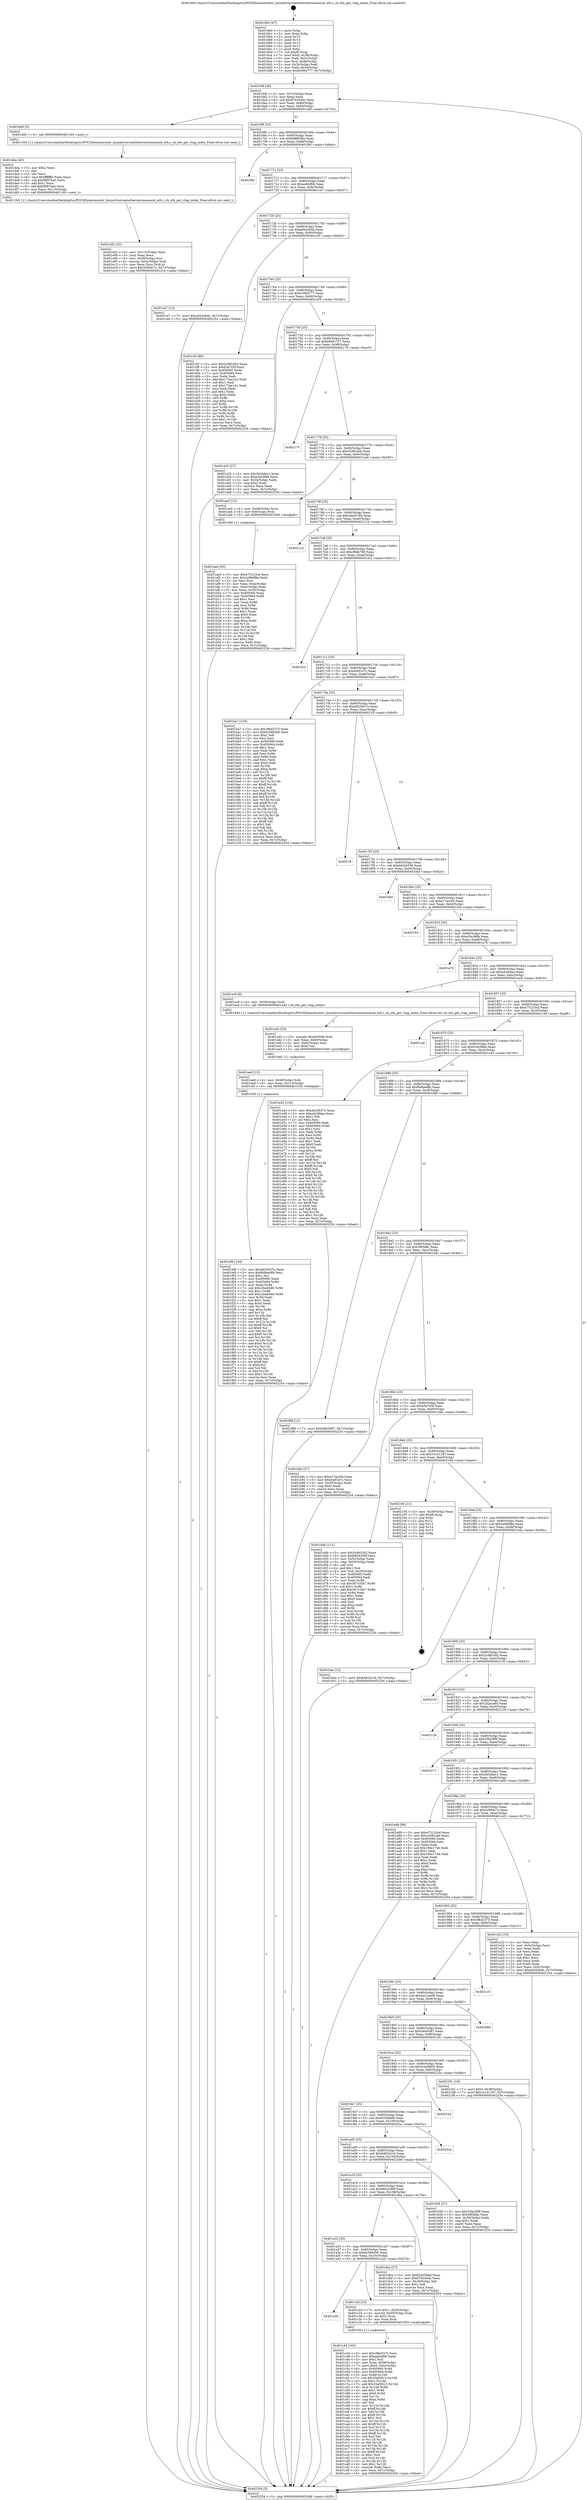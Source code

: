 digraph "0x4016b0" {
  label = "0x4016b0 (/mnt/c/Users/mathe/Desktop/tcc/POCII/binaries/extr_linuxdriversnetethernetrenesassh_eth.c_sh_eth_get_vtag_index_Final-ollvm.out::main(0))"
  labelloc = "t"
  node[shape=record]

  Entry [label="",width=0.3,height=0.3,shape=circle,fillcolor=black,style=filled]
  "0x4016df" [label="{
     0x4016df [26]\l
     | [instrs]\l
     &nbsp;&nbsp;0x4016df \<+3\>: mov -0x7c(%rbp),%eax\l
     &nbsp;&nbsp;0x4016e2 \<+2\>: mov %eax,%ecx\l
     &nbsp;&nbsp;0x4016e4 \<+6\>: sub $0x976344dc,%ecx\l
     &nbsp;&nbsp;0x4016ea \<+3\>: mov %eax,-0x80(%rbp)\l
     &nbsp;&nbsp;0x4016ed \<+6\>: mov %ecx,-0x84(%rbp)\l
     &nbsp;&nbsp;0x4016f3 \<+6\>: je 0000000000401dd5 \<main+0x725\>\l
  }"]
  "0x401dd5" [label="{
     0x401dd5 [5]\l
     | [instrs]\l
     &nbsp;&nbsp;0x401dd5 \<+5\>: call 0000000000401160 \<next_i\>\l
     | [calls]\l
     &nbsp;&nbsp;0x401160 \{1\} (/mnt/c/Users/mathe/Desktop/tcc/POCII/binaries/extr_linuxdriversnetethernetrenesassh_eth.c_sh_eth_get_vtag_index_Final-ollvm.out::next_i)\l
  }"]
  "0x4016f9" [label="{
     0x4016f9 [25]\l
     | [instrs]\l
     &nbsp;&nbsp;0x4016f9 \<+5\>: jmp 00000000004016fe \<main+0x4e\>\l
     &nbsp;&nbsp;0x4016fe \<+3\>: mov -0x80(%rbp),%eax\l
     &nbsp;&nbsp;0x401701 \<+5\>: sub $0x9d8f656e,%eax\l
     &nbsp;&nbsp;0x401706 \<+6\>: mov %eax,-0x88(%rbp)\l
     &nbsp;&nbsp;0x40170c \<+6\>: je 0000000000401f94 \<main+0x8e4\>\l
  }"]
  Exit [label="",width=0.3,height=0.3,shape=circle,fillcolor=black,style=filled,peripheries=2]
  "0x401f94" [label="{
     0x401f94\l
  }", style=dashed]
  "0x401712" [label="{
     0x401712 [25]\l
     | [instrs]\l
     &nbsp;&nbsp;0x401712 \<+5\>: jmp 0000000000401717 \<main+0x67\>\l
     &nbsp;&nbsp;0x401717 \<+3\>: mov -0x80(%rbp),%eax\l
     &nbsp;&nbsp;0x40171a \<+5\>: sub $0xaafcbf6b,%eax\l
     &nbsp;&nbsp;0x40171f \<+6\>: mov %eax,-0x8c(%rbp)\l
     &nbsp;&nbsp;0x401725 \<+6\>: je 0000000000401ce7 \<main+0x637\>\l
  }"]
  "0x401ef8" [label="{
     0x401ef8 [144]\l
     | [instrs]\l
     &nbsp;&nbsp;0x401ef8 \<+5\>: mov $0xdd23637e,%eax\l
     &nbsp;&nbsp;0x401efd \<+5\>: mov $0xf6dbed8b,%esi\l
     &nbsp;&nbsp;0x401f02 \<+2\>: mov $0x1,%cl\l
     &nbsp;&nbsp;0x401f04 \<+7\>: mov 0x405060,%edx\l
     &nbsp;&nbsp;0x401f0b \<+8\>: mov 0x405064,%r8d\l
     &nbsp;&nbsp;0x401f13 \<+3\>: mov %edx,%r9d\l
     &nbsp;&nbsp;0x401f16 \<+7\>: sub $0xc2ba9446,%r9d\l
     &nbsp;&nbsp;0x401f1d \<+4\>: sub $0x1,%r9d\l
     &nbsp;&nbsp;0x401f21 \<+7\>: add $0xc2ba9446,%r9d\l
     &nbsp;&nbsp;0x401f28 \<+4\>: imul %r9d,%edx\l
     &nbsp;&nbsp;0x401f2c \<+3\>: and $0x1,%edx\l
     &nbsp;&nbsp;0x401f2f \<+3\>: cmp $0x0,%edx\l
     &nbsp;&nbsp;0x401f32 \<+4\>: sete %r10b\l
     &nbsp;&nbsp;0x401f36 \<+4\>: cmp $0xa,%r8d\l
     &nbsp;&nbsp;0x401f3a \<+4\>: setl %r11b\l
     &nbsp;&nbsp;0x401f3e \<+3\>: mov %r10b,%bl\l
     &nbsp;&nbsp;0x401f41 \<+3\>: xor $0xff,%bl\l
     &nbsp;&nbsp;0x401f44 \<+3\>: mov %r11b,%r14b\l
     &nbsp;&nbsp;0x401f47 \<+4\>: xor $0xff,%r14b\l
     &nbsp;&nbsp;0x401f4b \<+3\>: xor $0x0,%cl\l
     &nbsp;&nbsp;0x401f4e \<+3\>: mov %bl,%r15b\l
     &nbsp;&nbsp;0x401f51 \<+4\>: and $0x0,%r15b\l
     &nbsp;&nbsp;0x401f55 \<+3\>: and %cl,%r10b\l
     &nbsp;&nbsp;0x401f58 \<+3\>: mov %r14b,%r12b\l
     &nbsp;&nbsp;0x401f5b \<+4\>: and $0x0,%r12b\l
     &nbsp;&nbsp;0x401f5f \<+3\>: and %cl,%r11b\l
     &nbsp;&nbsp;0x401f62 \<+3\>: or %r10b,%r15b\l
     &nbsp;&nbsp;0x401f65 \<+3\>: or %r11b,%r12b\l
     &nbsp;&nbsp;0x401f68 \<+3\>: xor %r12b,%r15b\l
     &nbsp;&nbsp;0x401f6b \<+3\>: or %r14b,%bl\l
     &nbsp;&nbsp;0x401f6e \<+3\>: xor $0xff,%bl\l
     &nbsp;&nbsp;0x401f71 \<+3\>: or $0x0,%cl\l
     &nbsp;&nbsp;0x401f74 \<+2\>: and %cl,%bl\l
     &nbsp;&nbsp;0x401f76 \<+3\>: or %bl,%r15b\l
     &nbsp;&nbsp;0x401f79 \<+4\>: test $0x1,%r15b\l
     &nbsp;&nbsp;0x401f7d \<+3\>: cmovne %esi,%eax\l
     &nbsp;&nbsp;0x401f80 \<+3\>: mov %eax,-0x7c(%rbp)\l
     &nbsp;&nbsp;0x401f83 \<+5\>: jmp 0000000000402254 \<main+0xba4\>\l
  }"]
  "0x401ce7" [label="{
     0x401ce7 [12]\l
     | [instrs]\l
     &nbsp;&nbsp;0x401ce7 \<+7\>: movl $0xad42e64b,-0x7c(%rbp)\l
     &nbsp;&nbsp;0x401cee \<+5\>: jmp 0000000000402254 \<main+0xba4\>\l
  }"]
  "0x40172b" [label="{
     0x40172b [25]\l
     | [instrs]\l
     &nbsp;&nbsp;0x40172b \<+5\>: jmp 0000000000401730 \<main+0x80\>\l
     &nbsp;&nbsp;0x401730 \<+3\>: mov -0x80(%rbp),%eax\l
     &nbsp;&nbsp;0x401733 \<+5\>: sub $0xad42e64b,%eax\l
     &nbsp;&nbsp;0x401738 \<+6\>: mov %eax,-0x90(%rbp)\l
     &nbsp;&nbsp;0x40173e \<+6\>: je 0000000000401cf3 \<main+0x643\>\l
  }"]
  "0x401ee9" [label="{
     0x401ee9 [15]\l
     | [instrs]\l
     &nbsp;&nbsp;0x401ee9 \<+4\>: mov -0x58(%rbp),%rdi\l
     &nbsp;&nbsp;0x401eed \<+6\>: mov %eax,-0x114(%rbp)\l
     &nbsp;&nbsp;0x401ef3 \<+5\>: call 0000000000401030 \<free@plt\>\l
     | [calls]\l
     &nbsp;&nbsp;0x401030 \{1\} (unknown)\l
  }"]
  "0x401cf3" [label="{
     0x401cf3 [88]\l
     | [instrs]\l
     &nbsp;&nbsp;0x401cf3 \<+5\>: mov $0x2cd653d2,%eax\l
     &nbsp;&nbsp;0x401cf8 \<+5\>: mov $0xb3a705f,%ecx\l
     &nbsp;&nbsp;0x401cfd \<+7\>: mov 0x405060,%edx\l
     &nbsp;&nbsp;0x401d04 \<+7\>: mov 0x405064,%esi\l
     &nbsp;&nbsp;0x401d0b \<+2\>: mov %edx,%edi\l
     &nbsp;&nbsp;0x401d0d \<+6\>: add $0x172ac1a1,%edi\l
     &nbsp;&nbsp;0x401d13 \<+3\>: sub $0x1,%edi\l
     &nbsp;&nbsp;0x401d16 \<+6\>: sub $0x172ac1a1,%edi\l
     &nbsp;&nbsp;0x401d1c \<+3\>: imul %edi,%edx\l
     &nbsp;&nbsp;0x401d1f \<+3\>: and $0x1,%edx\l
     &nbsp;&nbsp;0x401d22 \<+3\>: cmp $0x0,%edx\l
     &nbsp;&nbsp;0x401d25 \<+4\>: sete %r8b\l
     &nbsp;&nbsp;0x401d29 \<+3\>: cmp $0xa,%esi\l
     &nbsp;&nbsp;0x401d2c \<+4\>: setl %r9b\l
     &nbsp;&nbsp;0x401d30 \<+3\>: mov %r8b,%r10b\l
     &nbsp;&nbsp;0x401d33 \<+3\>: and %r9b,%r10b\l
     &nbsp;&nbsp;0x401d36 \<+3\>: xor %r9b,%r8b\l
     &nbsp;&nbsp;0x401d39 \<+3\>: or %r8b,%r10b\l
     &nbsp;&nbsp;0x401d3c \<+4\>: test $0x1,%r10b\l
     &nbsp;&nbsp;0x401d40 \<+3\>: cmovne %ecx,%eax\l
     &nbsp;&nbsp;0x401d43 \<+3\>: mov %eax,-0x7c(%rbp)\l
     &nbsp;&nbsp;0x401d46 \<+5\>: jmp 0000000000402254 \<main+0xba4\>\l
  }"]
  "0x401744" [label="{
     0x401744 [25]\l
     | [instrs]\l
     &nbsp;&nbsp;0x401744 \<+5\>: jmp 0000000000401749 \<main+0x99\>\l
     &nbsp;&nbsp;0x401749 \<+3\>: mov -0x80(%rbp),%eax\l
     &nbsp;&nbsp;0x40174c \<+5\>: sub $0xb3064777,%eax\l
     &nbsp;&nbsp;0x401751 \<+6\>: mov %eax,-0x94(%rbp)\l
     &nbsp;&nbsp;0x401757 \<+6\>: je 0000000000401a55 \<main+0x3a5\>\l
  }"]
  "0x401ed2" [label="{
     0x401ed2 [23]\l
     | [instrs]\l
     &nbsp;&nbsp;0x401ed2 \<+10\>: movabs $0x4030d6,%rdi\l
     &nbsp;&nbsp;0x401edc \<+3\>: mov %eax,-0x60(%rbp)\l
     &nbsp;&nbsp;0x401edf \<+3\>: mov -0x60(%rbp),%esi\l
     &nbsp;&nbsp;0x401ee2 \<+2\>: mov $0x0,%al\l
     &nbsp;&nbsp;0x401ee4 \<+5\>: call 0000000000401040 \<printf@plt\>\l
     | [calls]\l
     &nbsp;&nbsp;0x401040 \{1\} (unknown)\l
  }"]
  "0x401a55" [label="{
     0x401a55 [27]\l
     | [instrs]\l
     &nbsp;&nbsp;0x401a55 \<+5\>: mov $0x3b3ddec1,%eax\l
     &nbsp;&nbsp;0x401a5a \<+5\>: mov $0xe3bc99fa,%ecx\l
     &nbsp;&nbsp;0x401a5f \<+3\>: mov -0x34(%rbp),%edx\l
     &nbsp;&nbsp;0x401a62 \<+3\>: cmp $0x2,%edx\l
     &nbsp;&nbsp;0x401a65 \<+3\>: cmovne %ecx,%eax\l
     &nbsp;&nbsp;0x401a68 \<+3\>: mov %eax,-0x7c(%rbp)\l
     &nbsp;&nbsp;0x401a6b \<+5\>: jmp 0000000000402254 \<main+0xba4\>\l
  }"]
  "0x40175d" [label="{
     0x40175d [25]\l
     | [instrs]\l
     &nbsp;&nbsp;0x40175d \<+5\>: jmp 0000000000401762 \<main+0xb2\>\l
     &nbsp;&nbsp;0x401762 \<+3\>: mov -0x80(%rbp),%eax\l
     &nbsp;&nbsp;0x401765 \<+5\>: sub $0xb8d5c727,%eax\l
     &nbsp;&nbsp;0x40176a \<+6\>: mov %eax,-0x98(%rbp)\l
     &nbsp;&nbsp;0x401770 \<+6\>: je 0000000000402170 \<main+0xac0\>\l
  }"]
  "0x402254" [label="{
     0x402254 [5]\l
     | [instrs]\l
     &nbsp;&nbsp;0x402254 \<+5\>: jmp 00000000004016df \<main+0x2f\>\l
  }"]
  "0x4016b0" [label="{
     0x4016b0 [47]\l
     | [instrs]\l
     &nbsp;&nbsp;0x4016b0 \<+1\>: push %rbp\l
     &nbsp;&nbsp;0x4016b1 \<+3\>: mov %rsp,%rbp\l
     &nbsp;&nbsp;0x4016b4 \<+2\>: push %r15\l
     &nbsp;&nbsp;0x4016b6 \<+2\>: push %r14\l
     &nbsp;&nbsp;0x4016b8 \<+2\>: push %r13\l
     &nbsp;&nbsp;0x4016ba \<+2\>: push %r12\l
     &nbsp;&nbsp;0x4016bc \<+1\>: push %rbx\l
     &nbsp;&nbsp;0x4016bd \<+7\>: sub $0xf8,%rsp\l
     &nbsp;&nbsp;0x4016c4 \<+7\>: movl $0x0,-0x38(%rbp)\l
     &nbsp;&nbsp;0x4016cb \<+3\>: mov %edi,-0x3c(%rbp)\l
     &nbsp;&nbsp;0x4016ce \<+4\>: mov %rsi,-0x48(%rbp)\l
     &nbsp;&nbsp;0x4016d2 \<+3\>: mov -0x3c(%rbp),%edi\l
     &nbsp;&nbsp;0x4016d5 \<+3\>: mov %edi,-0x34(%rbp)\l
     &nbsp;&nbsp;0x4016d8 \<+7\>: movl $0xb3064777,-0x7c(%rbp)\l
  }"]
  "0x401e02" [label="{
     0x401e02 [32]\l
     | [instrs]\l
     &nbsp;&nbsp;0x401e02 \<+6\>: mov -0x110(%rbp),%ecx\l
     &nbsp;&nbsp;0x401e08 \<+3\>: imul %eax,%ecx\l
     &nbsp;&nbsp;0x401e0b \<+4\>: mov -0x58(%rbp),%rsi\l
     &nbsp;&nbsp;0x401e0f \<+4\>: movslq -0x5c(%rbp),%rdi\l
     &nbsp;&nbsp;0x401e13 \<+3\>: mov %ecx,(%rsi,%rdi,4)\l
     &nbsp;&nbsp;0x401e16 \<+7\>: movl $0x3c804c7c,-0x7c(%rbp)\l
     &nbsp;&nbsp;0x401e1d \<+5\>: jmp 0000000000402254 \<main+0xba4\>\l
  }"]
  "0x402170" [label="{
     0x402170\l
  }", style=dashed]
  "0x401776" [label="{
     0x401776 [25]\l
     | [instrs]\l
     &nbsp;&nbsp;0x401776 \<+5\>: jmp 000000000040177b \<main+0xcb\>\l
     &nbsp;&nbsp;0x40177b \<+3\>: mov -0x80(%rbp),%eax\l
     &nbsp;&nbsp;0x40177e \<+5\>: sub $0xc038c2ab,%eax\l
     &nbsp;&nbsp;0x401783 \<+6\>: mov %eax,-0x9c(%rbp)\l
     &nbsp;&nbsp;0x401789 \<+6\>: je 0000000000401ae0 \<main+0x430\>\l
  }"]
  "0x401dda" [label="{
     0x401dda [40]\l
     | [instrs]\l
     &nbsp;&nbsp;0x401dda \<+5\>: mov $0x2,%ecx\l
     &nbsp;&nbsp;0x401ddf \<+1\>: cltd\l
     &nbsp;&nbsp;0x401de0 \<+2\>: idiv %ecx\l
     &nbsp;&nbsp;0x401de2 \<+6\>: imul $0xfffffffe,%edx,%ecx\l
     &nbsp;&nbsp;0x401de8 \<+6\>: sub $0xf4f97ba0,%ecx\l
     &nbsp;&nbsp;0x401dee \<+3\>: add $0x1,%ecx\l
     &nbsp;&nbsp;0x401df1 \<+6\>: add $0xf4f97ba0,%ecx\l
     &nbsp;&nbsp;0x401df7 \<+6\>: mov %ecx,-0x110(%rbp)\l
     &nbsp;&nbsp;0x401dfd \<+5\>: call 0000000000401160 \<next_i\>\l
     | [calls]\l
     &nbsp;&nbsp;0x401160 \{1\} (/mnt/c/Users/mathe/Desktop/tcc/POCII/binaries/extr_linuxdriversnetethernetrenesassh_eth.c_sh_eth_get_vtag_index_Final-ollvm.out::next_i)\l
  }"]
  "0x401ae0" [label="{
     0x401ae0 [13]\l
     | [instrs]\l
     &nbsp;&nbsp;0x401ae0 \<+4\>: mov -0x48(%rbp),%rax\l
     &nbsp;&nbsp;0x401ae4 \<+4\>: mov 0x8(%rax),%rdi\l
     &nbsp;&nbsp;0x401ae8 \<+5\>: call 0000000000401060 \<atoi@plt\>\l
     | [calls]\l
     &nbsp;&nbsp;0x401060 \{1\} (unknown)\l
  }"]
  "0x40178f" [label="{
     0x40178f [25]\l
     | [instrs]\l
     &nbsp;&nbsp;0x40178f \<+5\>: jmp 0000000000401794 \<main+0xe4\>\l
     &nbsp;&nbsp;0x401794 \<+3\>: mov -0x80(%rbp),%eax\l
     &nbsp;&nbsp;0x401797 \<+5\>: sub $0xcda9519b,%eax\l
     &nbsp;&nbsp;0x40179c \<+6\>: mov %eax,-0xa0(%rbp)\l
     &nbsp;&nbsp;0x4017a2 \<+6\>: je 000000000040211d \<main+0xa6d\>\l
  }"]
  "0x401c44" [label="{
     0x401c44 [163]\l
     | [instrs]\l
     &nbsp;&nbsp;0x401c44 \<+5\>: mov $0x3f6d2375,%ecx\l
     &nbsp;&nbsp;0x401c49 \<+5\>: mov $0xaafcbf6b,%edx\l
     &nbsp;&nbsp;0x401c4e \<+3\>: mov $0x1,%sil\l
     &nbsp;&nbsp;0x401c51 \<+4\>: mov %rax,-0x58(%rbp)\l
     &nbsp;&nbsp;0x401c55 \<+7\>: movl $0x0,-0x5c(%rbp)\l
     &nbsp;&nbsp;0x401c5c \<+8\>: mov 0x405060,%r8d\l
     &nbsp;&nbsp;0x401c64 \<+8\>: mov 0x405064,%r9d\l
     &nbsp;&nbsp;0x401c6c \<+3\>: mov %r8d,%r10d\l
     &nbsp;&nbsp;0x401c6f \<+7\>: sub $0x33af2813,%r10d\l
     &nbsp;&nbsp;0x401c76 \<+4\>: sub $0x1,%r10d\l
     &nbsp;&nbsp;0x401c7a \<+7\>: add $0x33af2813,%r10d\l
     &nbsp;&nbsp;0x401c81 \<+4\>: imul %r10d,%r8d\l
     &nbsp;&nbsp;0x401c85 \<+4\>: and $0x1,%r8d\l
     &nbsp;&nbsp;0x401c89 \<+4\>: cmp $0x0,%r8d\l
     &nbsp;&nbsp;0x401c8d \<+4\>: sete %r11b\l
     &nbsp;&nbsp;0x401c91 \<+4\>: cmp $0xa,%r9d\l
     &nbsp;&nbsp;0x401c95 \<+3\>: setl %bl\l
     &nbsp;&nbsp;0x401c98 \<+3\>: mov %r11b,%r14b\l
     &nbsp;&nbsp;0x401c9b \<+4\>: xor $0xff,%r14b\l
     &nbsp;&nbsp;0x401c9f \<+3\>: mov %bl,%r15b\l
     &nbsp;&nbsp;0x401ca2 \<+4\>: xor $0xff,%r15b\l
     &nbsp;&nbsp;0x401ca6 \<+4\>: xor $0x1,%sil\l
     &nbsp;&nbsp;0x401caa \<+3\>: mov %r14b,%r12b\l
     &nbsp;&nbsp;0x401cad \<+4\>: and $0xff,%r12b\l
     &nbsp;&nbsp;0x401cb1 \<+3\>: and %sil,%r11b\l
     &nbsp;&nbsp;0x401cb4 \<+3\>: mov %r15b,%r13b\l
     &nbsp;&nbsp;0x401cb7 \<+4\>: and $0xff,%r13b\l
     &nbsp;&nbsp;0x401cbb \<+3\>: and %sil,%bl\l
     &nbsp;&nbsp;0x401cbe \<+3\>: or %r11b,%r12b\l
     &nbsp;&nbsp;0x401cc1 \<+3\>: or %bl,%r13b\l
     &nbsp;&nbsp;0x401cc4 \<+3\>: xor %r13b,%r12b\l
     &nbsp;&nbsp;0x401cc7 \<+3\>: or %r15b,%r14b\l
     &nbsp;&nbsp;0x401cca \<+4\>: xor $0xff,%r14b\l
     &nbsp;&nbsp;0x401cce \<+4\>: or $0x1,%sil\l
     &nbsp;&nbsp;0x401cd2 \<+3\>: and %sil,%r14b\l
     &nbsp;&nbsp;0x401cd5 \<+3\>: or %r14b,%r12b\l
     &nbsp;&nbsp;0x401cd8 \<+4\>: test $0x1,%r12b\l
     &nbsp;&nbsp;0x401cdc \<+3\>: cmovne %edx,%ecx\l
     &nbsp;&nbsp;0x401cdf \<+3\>: mov %ecx,-0x7c(%rbp)\l
     &nbsp;&nbsp;0x401ce2 \<+5\>: jmp 0000000000402254 \<main+0xba4\>\l
  }"]
  "0x40211d" [label="{
     0x40211d\l
  }", style=dashed]
  "0x4017a8" [label="{
     0x4017a8 [25]\l
     | [instrs]\l
     &nbsp;&nbsp;0x4017a8 \<+5\>: jmp 00000000004017ad \<main+0xfd\>\l
     &nbsp;&nbsp;0x4017ad \<+3\>: mov -0x80(%rbp),%eax\l
     &nbsp;&nbsp;0x4017b0 \<+5\>: sub $0xcf9db790,%eax\l
     &nbsp;&nbsp;0x4017b5 \<+6\>: mov %eax,-0xa4(%rbp)\l
     &nbsp;&nbsp;0x4017bb \<+6\>: je 0000000000401fc2 \<main+0x912\>\l
  }"]
  "0x401a4b" [label="{
     0x401a4b\l
  }", style=dashed]
  "0x401fc2" [label="{
     0x401fc2\l
  }", style=dashed]
  "0x4017c1" [label="{
     0x4017c1 [25]\l
     | [instrs]\l
     &nbsp;&nbsp;0x4017c1 \<+5\>: jmp 00000000004017c6 \<main+0x116\>\l
     &nbsp;&nbsp;0x4017c6 \<+3\>: mov -0x80(%rbp),%eax\l
     &nbsp;&nbsp;0x4017c9 \<+5\>: sub $0xdcbf1d7c,%eax\l
     &nbsp;&nbsp;0x4017ce \<+6\>: mov %eax,-0xa8(%rbp)\l
     &nbsp;&nbsp;0x4017d4 \<+6\>: je 0000000000401ba7 \<main+0x4f7\>\l
  }"]
  "0x401c2d" [label="{
     0x401c2d [23]\l
     | [instrs]\l
     &nbsp;&nbsp;0x401c2d \<+7\>: movl $0x1,-0x50(%rbp)\l
     &nbsp;&nbsp;0x401c34 \<+4\>: movslq -0x50(%rbp),%rax\l
     &nbsp;&nbsp;0x401c38 \<+4\>: shl $0x2,%rax\l
     &nbsp;&nbsp;0x401c3c \<+3\>: mov %rax,%rdi\l
     &nbsp;&nbsp;0x401c3f \<+5\>: call 0000000000401050 \<malloc@plt\>\l
     | [calls]\l
     &nbsp;&nbsp;0x401050 \{1\} (unknown)\l
  }"]
  "0x401ba7" [label="{
     0x401ba7 [134]\l
     | [instrs]\l
     &nbsp;&nbsp;0x401ba7 \<+5\>: mov $0x3f6d2375,%eax\l
     &nbsp;&nbsp;0x401bac \<+5\>: mov $0x6c580d56,%ecx\l
     &nbsp;&nbsp;0x401bb1 \<+2\>: mov $0x1,%dl\l
     &nbsp;&nbsp;0x401bb3 \<+2\>: xor %esi,%esi\l
     &nbsp;&nbsp;0x401bb5 \<+7\>: mov 0x405060,%edi\l
     &nbsp;&nbsp;0x401bbc \<+8\>: mov 0x405064,%r8d\l
     &nbsp;&nbsp;0x401bc4 \<+3\>: sub $0x1,%esi\l
     &nbsp;&nbsp;0x401bc7 \<+3\>: mov %edi,%r9d\l
     &nbsp;&nbsp;0x401bca \<+3\>: add %esi,%r9d\l
     &nbsp;&nbsp;0x401bcd \<+4\>: imul %r9d,%edi\l
     &nbsp;&nbsp;0x401bd1 \<+3\>: and $0x1,%edi\l
     &nbsp;&nbsp;0x401bd4 \<+3\>: cmp $0x0,%edi\l
     &nbsp;&nbsp;0x401bd7 \<+4\>: sete %r10b\l
     &nbsp;&nbsp;0x401bdb \<+4\>: cmp $0xa,%r8d\l
     &nbsp;&nbsp;0x401bdf \<+4\>: setl %r11b\l
     &nbsp;&nbsp;0x401be3 \<+3\>: mov %r10b,%bl\l
     &nbsp;&nbsp;0x401be6 \<+3\>: xor $0xff,%bl\l
     &nbsp;&nbsp;0x401be9 \<+3\>: mov %r11b,%r14b\l
     &nbsp;&nbsp;0x401bec \<+4\>: xor $0xff,%r14b\l
     &nbsp;&nbsp;0x401bf0 \<+3\>: xor $0x1,%dl\l
     &nbsp;&nbsp;0x401bf3 \<+3\>: mov %bl,%r15b\l
     &nbsp;&nbsp;0x401bf6 \<+4\>: and $0xff,%r15b\l
     &nbsp;&nbsp;0x401bfa \<+3\>: and %dl,%r10b\l
     &nbsp;&nbsp;0x401bfd \<+3\>: mov %r14b,%r12b\l
     &nbsp;&nbsp;0x401c00 \<+4\>: and $0xff,%r12b\l
     &nbsp;&nbsp;0x401c04 \<+3\>: and %dl,%r11b\l
     &nbsp;&nbsp;0x401c07 \<+3\>: or %r10b,%r15b\l
     &nbsp;&nbsp;0x401c0a \<+3\>: or %r11b,%r12b\l
     &nbsp;&nbsp;0x401c0d \<+3\>: xor %r12b,%r15b\l
     &nbsp;&nbsp;0x401c10 \<+3\>: or %r14b,%bl\l
     &nbsp;&nbsp;0x401c13 \<+3\>: xor $0xff,%bl\l
     &nbsp;&nbsp;0x401c16 \<+3\>: or $0x1,%dl\l
     &nbsp;&nbsp;0x401c19 \<+2\>: and %dl,%bl\l
     &nbsp;&nbsp;0x401c1b \<+3\>: or %bl,%r15b\l
     &nbsp;&nbsp;0x401c1e \<+4\>: test $0x1,%r15b\l
     &nbsp;&nbsp;0x401c22 \<+3\>: cmovne %ecx,%eax\l
     &nbsp;&nbsp;0x401c25 \<+3\>: mov %eax,-0x7c(%rbp)\l
     &nbsp;&nbsp;0x401c28 \<+5\>: jmp 0000000000402254 \<main+0xba4\>\l
  }"]
  "0x4017da" [label="{
     0x4017da [25]\l
     | [instrs]\l
     &nbsp;&nbsp;0x4017da \<+5\>: jmp 00000000004017df \<main+0x12f\>\l
     &nbsp;&nbsp;0x4017df \<+3\>: mov -0x80(%rbp),%eax\l
     &nbsp;&nbsp;0x4017e2 \<+5\>: sub $0xdd23637e,%eax\l
     &nbsp;&nbsp;0x4017e7 \<+6\>: mov %eax,-0xac(%rbp)\l
     &nbsp;&nbsp;0x4017ed \<+6\>: je 00000000004021ff \<main+0xb4f\>\l
  }"]
  "0x401a32" [label="{
     0x401a32 [25]\l
     | [instrs]\l
     &nbsp;&nbsp;0x401a32 \<+5\>: jmp 0000000000401a37 \<main+0x387\>\l
     &nbsp;&nbsp;0x401a37 \<+3\>: mov -0x80(%rbp),%eax\l
     &nbsp;&nbsp;0x401a3a \<+5\>: sub $0x6c580d56,%eax\l
     &nbsp;&nbsp;0x401a3f \<+6\>: mov %eax,-0x10c(%rbp)\l
     &nbsp;&nbsp;0x401a45 \<+6\>: je 0000000000401c2d \<main+0x57d\>\l
  }"]
  "0x4021ff" [label="{
     0x4021ff\l
  }", style=dashed]
  "0x4017f3" [label="{
     0x4017f3 [25]\l
     | [instrs]\l
     &nbsp;&nbsp;0x4017f3 \<+5\>: jmp 00000000004017f8 \<main+0x148\>\l
     &nbsp;&nbsp;0x4017f8 \<+3\>: mov -0x80(%rbp),%eax\l
     &nbsp;&nbsp;0x4017fb \<+5\>: sub $0xddcb4538,%eax\l
     &nbsp;&nbsp;0x401800 \<+6\>: mov %eax,-0xb0(%rbp)\l
     &nbsp;&nbsp;0x401806 \<+6\>: je 0000000000401fdd \<main+0x92d\>\l
  }"]
  "0x401dba" [label="{
     0x401dba [27]\l
     | [instrs]\l
     &nbsp;&nbsp;0x401dba \<+5\>: mov $0xf24b58bd,%eax\l
     &nbsp;&nbsp;0x401dbf \<+5\>: mov $0x976344dc,%ecx\l
     &nbsp;&nbsp;0x401dc4 \<+3\>: mov -0x29(%rbp),%dl\l
     &nbsp;&nbsp;0x401dc7 \<+3\>: test $0x1,%dl\l
     &nbsp;&nbsp;0x401dca \<+3\>: cmovne %ecx,%eax\l
     &nbsp;&nbsp;0x401dcd \<+3\>: mov %eax,-0x7c(%rbp)\l
     &nbsp;&nbsp;0x401dd0 \<+5\>: jmp 0000000000402254 \<main+0xba4\>\l
  }"]
  "0x401fdd" [label="{
     0x401fdd\l
  }", style=dashed]
  "0x40180c" [label="{
     0x40180c [25]\l
     | [instrs]\l
     &nbsp;&nbsp;0x40180c \<+5\>: jmp 0000000000401811 \<main+0x161\>\l
     &nbsp;&nbsp;0x401811 \<+3\>: mov -0x80(%rbp),%eax\l
     &nbsp;&nbsp;0x401814 \<+5\>: sub $0xe17acc00,%eax\l
     &nbsp;&nbsp;0x401819 \<+6\>: mov %eax,-0xb4(%rbp)\l
     &nbsp;&nbsp;0x40181f \<+6\>: je 0000000000402164 \<main+0xab4\>\l
  }"]
  "0x401a19" [label="{
     0x401a19 [25]\l
     | [instrs]\l
     &nbsp;&nbsp;0x401a19 \<+5\>: jmp 0000000000401a1e \<main+0x36e\>\l
     &nbsp;&nbsp;0x401a1e \<+3\>: mov -0x80(%rbp),%eax\l
     &nbsp;&nbsp;0x401a21 \<+5\>: sub $0x6654299f,%eax\l
     &nbsp;&nbsp;0x401a26 \<+6\>: mov %eax,-0x108(%rbp)\l
     &nbsp;&nbsp;0x401a2c \<+6\>: je 0000000000401dba \<main+0x70a\>\l
  }"]
  "0x402164" [label="{
     0x402164\l
  }", style=dashed]
  "0x401825" [label="{
     0x401825 [25]\l
     | [instrs]\l
     &nbsp;&nbsp;0x401825 \<+5\>: jmp 000000000040182a \<main+0x17a\>\l
     &nbsp;&nbsp;0x40182a \<+3\>: mov -0x80(%rbp),%eax\l
     &nbsp;&nbsp;0x40182d \<+5\>: sub $0xe3bc99fa,%eax\l
     &nbsp;&nbsp;0x401832 \<+6\>: mov %eax,-0xb8(%rbp)\l
     &nbsp;&nbsp;0x401838 \<+6\>: je 0000000000401a70 \<main+0x3c0\>\l
  }"]
  "0x401b56" [label="{
     0x401b56 [27]\l
     | [instrs]\l
     &nbsp;&nbsp;0x401b56 \<+5\>: mov $0x33fa28f9,%eax\l
     &nbsp;&nbsp;0x401b5b \<+5\>: mov $0x39f3d8c,%ecx\l
     &nbsp;&nbsp;0x401b60 \<+3\>: mov -0x30(%rbp),%edx\l
     &nbsp;&nbsp;0x401b63 \<+3\>: cmp $0x1,%edx\l
     &nbsp;&nbsp;0x401b66 \<+3\>: cmovl %ecx,%eax\l
     &nbsp;&nbsp;0x401b69 \<+3\>: mov %eax,-0x7c(%rbp)\l
     &nbsp;&nbsp;0x401b6c \<+5\>: jmp 0000000000402254 \<main+0xba4\>\l
  }"]
  "0x401a70" [label="{
     0x401a70\l
  }", style=dashed]
  "0x40183e" [label="{
     0x40183e [25]\l
     | [instrs]\l
     &nbsp;&nbsp;0x40183e \<+5\>: jmp 0000000000401843 \<main+0x193\>\l
     &nbsp;&nbsp;0x401843 \<+3\>: mov -0x80(%rbp),%eax\l
     &nbsp;&nbsp;0x401846 \<+5\>: sub $0xe42dfdaa,%eax\l
     &nbsp;&nbsp;0x40184b \<+6\>: mov %eax,-0xbc(%rbp)\l
     &nbsp;&nbsp;0x401851 \<+6\>: je 0000000000401ec9 \<main+0x819\>\l
  }"]
  "0x401a00" [label="{
     0x401a00 [25]\l
     | [instrs]\l
     &nbsp;&nbsp;0x401a00 \<+5\>: jmp 0000000000401a05 \<main+0x355\>\l
     &nbsp;&nbsp;0x401a05 \<+3\>: mov -0x80(%rbp),%eax\l
     &nbsp;&nbsp;0x401a08 \<+5\>: sub $0x6481b1cb,%eax\l
     &nbsp;&nbsp;0x401a0d \<+6\>: mov %eax,-0x104(%rbp)\l
     &nbsp;&nbsp;0x401a13 \<+6\>: je 0000000000401b56 \<main+0x4a6\>\l
  }"]
  "0x401ec9" [label="{
     0x401ec9 [9]\l
     | [instrs]\l
     &nbsp;&nbsp;0x401ec9 \<+4\>: mov -0x58(%rbp),%rdi\l
     &nbsp;&nbsp;0x401ecd \<+5\>: call 0000000000401440 \<sh_eth_get_vtag_index\>\l
     | [calls]\l
     &nbsp;&nbsp;0x401440 \{1\} (/mnt/c/Users/mathe/Desktop/tcc/POCII/binaries/extr_linuxdriversnetethernetrenesassh_eth.c_sh_eth_get_vtag_index_Final-ollvm.out::sh_eth_get_vtag_index)\l
  }"]
  "0x401857" [label="{
     0x401857 [25]\l
     | [instrs]\l
     &nbsp;&nbsp;0x401857 \<+5\>: jmp 000000000040185c \<main+0x1ac\>\l
     &nbsp;&nbsp;0x40185c \<+3\>: mov -0x80(%rbp),%eax\l
     &nbsp;&nbsp;0x40185f \<+5\>: sub $0xe75123cd,%eax\l
     &nbsp;&nbsp;0x401864 \<+6\>: mov %eax,-0xc0(%rbp)\l
     &nbsp;&nbsp;0x40186a \<+6\>: je 00000000004021a9 \<main+0xaf9\>\l
  }"]
  "0x40202a" [label="{
     0x40202a\l
  }", style=dashed]
  "0x4021a9" [label="{
     0x4021a9\l
  }", style=dashed]
  "0x401870" [label="{
     0x401870 [25]\l
     | [instrs]\l
     &nbsp;&nbsp;0x401870 \<+5\>: jmp 0000000000401875 \<main+0x1c5\>\l
     &nbsp;&nbsp;0x401875 \<+3\>: mov -0x80(%rbp),%eax\l
     &nbsp;&nbsp;0x401878 \<+5\>: sub $0xf24b58bd,%eax\l
     &nbsp;&nbsp;0x40187d \<+6\>: mov %eax,-0xc4(%rbp)\l
     &nbsp;&nbsp;0x401883 \<+6\>: je 0000000000401e43 \<main+0x793\>\l
  }"]
  "0x4019e7" [label="{
     0x4019e7 [25]\l
     | [instrs]\l
     &nbsp;&nbsp;0x4019e7 \<+5\>: jmp 00000000004019ec \<main+0x33c\>\l
     &nbsp;&nbsp;0x4019ec \<+3\>: mov -0x80(%rbp),%eax\l
     &nbsp;&nbsp;0x4019ef \<+5\>: sub $0x61fdddd9,%eax\l
     &nbsp;&nbsp;0x4019f4 \<+6\>: mov %eax,-0x100(%rbp)\l
     &nbsp;&nbsp;0x4019fa \<+6\>: je 000000000040202a \<main+0x97a\>\l
  }"]
  "0x401e43" [label="{
     0x401e43 [134]\l
     | [instrs]\l
     &nbsp;&nbsp;0x401e43 \<+5\>: mov $0xdd23637e,%eax\l
     &nbsp;&nbsp;0x401e48 \<+5\>: mov $0xe42dfdaa,%ecx\l
     &nbsp;&nbsp;0x401e4d \<+2\>: mov $0x1,%dl\l
     &nbsp;&nbsp;0x401e4f \<+2\>: xor %esi,%esi\l
     &nbsp;&nbsp;0x401e51 \<+7\>: mov 0x405060,%edi\l
     &nbsp;&nbsp;0x401e58 \<+8\>: mov 0x405064,%r8d\l
     &nbsp;&nbsp;0x401e60 \<+3\>: sub $0x1,%esi\l
     &nbsp;&nbsp;0x401e63 \<+3\>: mov %edi,%r9d\l
     &nbsp;&nbsp;0x401e66 \<+3\>: add %esi,%r9d\l
     &nbsp;&nbsp;0x401e69 \<+4\>: imul %r9d,%edi\l
     &nbsp;&nbsp;0x401e6d \<+3\>: and $0x1,%edi\l
     &nbsp;&nbsp;0x401e70 \<+3\>: cmp $0x0,%edi\l
     &nbsp;&nbsp;0x401e73 \<+4\>: sete %r10b\l
     &nbsp;&nbsp;0x401e77 \<+4\>: cmp $0xa,%r8d\l
     &nbsp;&nbsp;0x401e7b \<+4\>: setl %r11b\l
     &nbsp;&nbsp;0x401e7f \<+3\>: mov %r10b,%bl\l
     &nbsp;&nbsp;0x401e82 \<+3\>: xor $0xff,%bl\l
     &nbsp;&nbsp;0x401e85 \<+3\>: mov %r11b,%r14b\l
     &nbsp;&nbsp;0x401e88 \<+4\>: xor $0xff,%r14b\l
     &nbsp;&nbsp;0x401e8c \<+3\>: xor $0x0,%dl\l
     &nbsp;&nbsp;0x401e8f \<+3\>: mov %bl,%r15b\l
     &nbsp;&nbsp;0x401e92 \<+4\>: and $0x0,%r15b\l
     &nbsp;&nbsp;0x401e96 \<+3\>: and %dl,%r10b\l
     &nbsp;&nbsp;0x401e99 \<+3\>: mov %r14b,%r12b\l
     &nbsp;&nbsp;0x401e9c \<+4\>: and $0x0,%r12b\l
     &nbsp;&nbsp;0x401ea0 \<+3\>: and %dl,%r11b\l
     &nbsp;&nbsp;0x401ea3 \<+3\>: or %r10b,%r15b\l
     &nbsp;&nbsp;0x401ea6 \<+3\>: or %r11b,%r12b\l
     &nbsp;&nbsp;0x401ea9 \<+3\>: xor %r12b,%r15b\l
     &nbsp;&nbsp;0x401eac \<+3\>: or %r14b,%bl\l
     &nbsp;&nbsp;0x401eaf \<+3\>: xor $0xff,%bl\l
     &nbsp;&nbsp;0x401eb2 \<+3\>: or $0x0,%dl\l
     &nbsp;&nbsp;0x401eb5 \<+2\>: and %dl,%bl\l
     &nbsp;&nbsp;0x401eb7 \<+3\>: or %bl,%r15b\l
     &nbsp;&nbsp;0x401eba \<+4\>: test $0x1,%r15b\l
     &nbsp;&nbsp;0x401ebe \<+3\>: cmovne %ecx,%eax\l
     &nbsp;&nbsp;0x401ec1 \<+3\>: mov %eax,-0x7c(%rbp)\l
     &nbsp;&nbsp;0x401ec4 \<+5\>: jmp 0000000000402254 \<main+0xba4\>\l
  }"]
  "0x401889" [label="{
     0x401889 [25]\l
     | [instrs]\l
     &nbsp;&nbsp;0x401889 \<+5\>: jmp 000000000040188e \<main+0x1de\>\l
     &nbsp;&nbsp;0x40188e \<+3\>: mov -0x80(%rbp),%eax\l
     &nbsp;&nbsp;0x401891 \<+5\>: sub $0xf6dbed8b,%eax\l
     &nbsp;&nbsp;0x401896 \<+6\>: mov %eax,-0xc8(%rbp)\l
     &nbsp;&nbsp;0x40189c \<+6\>: je 0000000000401f88 \<main+0x8d8\>\l
  }"]
  "0x40223a" [label="{
     0x40223a\l
  }", style=dashed]
  "0x401f88" [label="{
     0x401f88 [12]\l
     | [instrs]\l
     &nbsp;&nbsp;0x401f88 \<+7\>: movl $0x54fe5087,-0x7c(%rbp)\l
     &nbsp;&nbsp;0x401f8f \<+5\>: jmp 0000000000402254 \<main+0xba4\>\l
  }"]
  "0x4018a2" [label="{
     0x4018a2 [25]\l
     | [instrs]\l
     &nbsp;&nbsp;0x4018a2 \<+5\>: jmp 00000000004018a7 \<main+0x1f7\>\l
     &nbsp;&nbsp;0x4018a7 \<+3\>: mov -0x80(%rbp),%eax\l
     &nbsp;&nbsp;0x4018aa \<+5\>: sub $0x39f3d8c,%eax\l
     &nbsp;&nbsp;0x4018af \<+6\>: mov %eax,-0xcc(%rbp)\l
     &nbsp;&nbsp;0x4018b5 \<+6\>: je 0000000000401b8c \<main+0x4dc\>\l
  }"]
  "0x4019ce" [label="{
     0x4019ce [25]\l
     | [instrs]\l
     &nbsp;&nbsp;0x4019ce \<+5\>: jmp 00000000004019d3 \<main+0x323\>\l
     &nbsp;&nbsp;0x4019d3 \<+3\>: mov -0x80(%rbp),%eax\l
     &nbsp;&nbsp;0x4019d6 \<+5\>: sub $0x5c249805,%eax\l
     &nbsp;&nbsp;0x4019db \<+6\>: mov %eax,-0xfc(%rbp)\l
     &nbsp;&nbsp;0x4019e1 \<+6\>: je 000000000040223a \<main+0xb8a\>\l
  }"]
  "0x401b8c" [label="{
     0x401b8c [27]\l
     | [instrs]\l
     &nbsp;&nbsp;0x401b8c \<+5\>: mov $0xe17acc00,%eax\l
     &nbsp;&nbsp;0x401b91 \<+5\>: mov $0xdcbf1d7c,%ecx\l
     &nbsp;&nbsp;0x401b96 \<+3\>: mov -0x30(%rbp),%edx\l
     &nbsp;&nbsp;0x401b99 \<+3\>: cmp $0x0,%edx\l
     &nbsp;&nbsp;0x401b9c \<+3\>: cmove %ecx,%eax\l
     &nbsp;&nbsp;0x401b9f \<+3\>: mov %eax,-0x7c(%rbp)\l
     &nbsp;&nbsp;0x401ba2 \<+5\>: jmp 0000000000402254 \<main+0xba4\>\l
  }"]
  "0x4018bb" [label="{
     0x4018bb [25]\l
     | [instrs]\l
     &nbsp;&nbsp;0x4018bb \<+5\>: jmp 00000000004018c0 \<main+0x210\>\l
     &nbsp;&nbsp;0x4018c0 \<+3\>: mov -0x80(%rbp),%eax\l
     &nbsp;&nbsp;0x4018c3 \<+5\>: sub $0xb3a705f,%eax\l
     &nbsp;&nbsp;0x4018c8 \<+6\>: mov %eax,-0xd0(%rbp)\l
     &nbsp;&nbsp;0x4018ce \<+6\>: je 0000000000401d4b \<main+0x69b\>\l
  }"]
  "0x402181" [label="{
     0x402181 [19]\l
     | [instrs]\l
     &nbsp;&nbsp;0x402181 \<+7\>: movl $0x0,-0x38(%rbp)\l
     &nbsp;&nbsp;0x402188 \<+7\>: movl $0x1e141187,-0x7c(%rbp)\l
     &nbsp;&nbsp;0x40218f \<+5\>: jmp 0000000000402254 \<main+0xba4\>\l
  }"]
  "0x401d4b" [label="{
     0x401d4b [111]\l
     | [instrs]\l
     &nbsp;&nbsp;0x401d4b \<+5\>: mov $0x2cd653d2,%eax\l
     &nbsp;&nbsp;0x401d50 \<+5\>: mov $0x6654299f,%ecx\l
     &nbsp;&nbsp;0x401d55 \<+3\>: mov -0x5c(%rbp),%edx\l
     &nbsp;&nbsp;0x401d58 \<+3\>: cmp -0x50(%rbp),%edx\l
     &nbsp;&nbsp;0x401d5b \<+4\>: setl %sil\l
     &nbsp;&nbsp;0x401d5f \<+4\>: and $0x1,%sil\l
     &nbsp;&nbsp;0x401d63 \<+4\>: mov %sil,-0x29(%rbp)\l
     &nbsp;&nbsp;0x401d67 \<+7\>: mov 0x405060,%edx\l
     &nbsp;&nbsp;0x401d6e \<+7\>: mov 0x405064,%edi\l
     &nbsp;&nbsp;0x401d75 \<+3\>: mov %edx,%r8d\l
     &nbsp;&nbsp;0x401d78 \<+7\>: sub $0x367c33b7,%r8d\l
     &nbsp;&nbsp;0x401d7f \<+4\>: sub $0x1,%r8d\l
     &nbsp;&nbsp;0x401d83 \<+7\>: add $0x367c33b7,%r8d\l
     &nbsp;&nbsp;0x401d8a \<+4\>: imul %r8d,%edx\l
     &nbsp;&nbsp;0x401d8e \<+3\>: and $0x1,%edx\l
     &nbsp;&nbsp;0x401d91 \<+3\>: cmp $0x0,%edx\l
     &nbsp;&nbsp;0x401d94 \<+4\>: sete %sil\l
     &nbsp;&nbsp;0x401d98 \<+3\>: cmp $0xa,%edi\l
     &nbsp;&nbsp;0x401d9b \<+4\>: setl %r9b\l
     &nbsp;&nbsp;0x401d9f \<+3\>: mov %sil,%r10b\l
     &nbsp;&nbsp;0x401da2 \<+3\>: and %r9b,%r10b\l
     &nbsp;&nbsp;0x401da5 \<+3\>: xor %r9b,%sil\l
     &nbsp;&nbsp;0x401da8 \<+3\>: or %sil,%r10b\l
     &nbsp;&nbsp;0x401dab \<+4\>: test $0x1,%r10b\l
     &nbsp;&nbsp;0x401daf \<+3\>: cmovne %ecx,%eax\l
     &nbsp;&nbsp;0x401db2 \<+3\>: mov %eax,-0x7c(%rbp)\l
     &nbsp;&nbsp;0x401db5 \<+5\>: jmp 0000000000402254 \<main+0xba4\>\l
  }"]
  "0x4018d4" [label="{
     0x4018d4 [25]\l
     | [instrs]\l
     &nbsp;&nbsp;0x4018d4 \<+5\>: jmp 00000000004018d9 \<main+0x229\>\l
     &nbsp;&nbsp;0x4018d9 \<+3\>: mov -0x80(%rbp),%eax\l
     &nbsp;&nbsp;0x4018dc \<+5\>: sub $0x1e141187,%eax\l
     &nbsp;&nbsp;0x4018e1 \<+6\>: mov %eax,-0xd4(%rbp)\l
     &nbsp;&nbsp;0x4018e7 \<+6\>: je 0000000000402194 \<main+0xae4\>\l
  }"]
  "0x4019b5" [label="{
     0x4019b5 [25]\l
     | [instrs]\l
     &nbsp;&nbsp;0x4019b5 \<+5\>: jmp 00000000004019ba \<main+0x30a\>\l
     &nbsp;&nbsp;0x4019ba \<+3\>: mov -0x80(%rbp),%eax\l
     &nbsp;&nbsp;0x4019bd \<+5\>: sub $0x54fe5087,%eax\l
     &nbsp;&nbsp;0x4019c2 \<+6\>: mov %eax,-0xf8(%rbp)\l
     &nbsp;&nbsp;0x4019c8 \<+6\>: je 0000000000402181 \<main+0xad1\>\l
  }"]
  "0x402194" [label="{
     0x402194 [21]\l
     | [instrs]\l
     &nbsp;&nbsp;0x402194 \<+3\>: mov -0x38(%rbp),%eax\l
     &nbsp;&nbsp;0x402197 \<+7\>: add $0xf8,%rsp\l
     &nbsp;&nbsp;0x40219e \<+1\>: pop %rbx\l
     &nbsp;&nbsp;0x40219f \<+2\>: pop %r12\l
     &nbsp;&nbsp;0x4021a1 \<+2\>: pop %r13\l
     &nbsp;&nbsp;0x4021a3 \<+2\>: pop %r14\l
     &nbsp;&nbsp;0x4021a5 \<+2\>: pop %r15\l
     &nbsp;&nbsp;0x4021a7 \<+1\>: pop %rbp\l
     &nbsp;&nbsp;0x4021a8 \<+1\>: ret\l
  }"]
  "0x4018ed" [label="{
     0x4018ed [25]\l
     | [instrs]\l
     &nbsp;&nbsp;0x4018ed \<+5\>: jmp 00000000004018f2 \<main+0x242\>\l
     &nbsp;&nbsp;0x4018f2 \<+3\>: mov -0x80(%rbp),%eax\l
     &nbsp;&nbsp;0x4018f5 \<+5\>: sub $0x2a99df8a,%eax\l
     &nbsp;&nbsp;0x4018fa \<+6\>: mov %eax,-0xd8(%rbp)\l
     &nbsp;&nbsp;0x401900 \<+6\>: je 0000000000401b4a \<main+0x49a\>\l
  }"]
  "0x402082" [label="{
     0x402082\l
  }", style=dashed]
  "0x401b4a" [label="{
     0x401b4a [12]\l
     | [instrs]\l
     &nbsp;&nbsp;0x401b4a \<+7\>: movl $0x6481b1cb,-0x7c(%rbp)\l
     &nbsp;&nbsp;0x401b51 \<+5\>: jmp 0000000000402254 \<main+0xba4\>\l
  }"]
  "0x401906" [label="{
     0x401906 [25]\l
     | [instrs]\l
     &nbsp;&nbsp;0x401906 \<+5\>: jmp 000000000040190b \<main+0x25b\>\l
     &nbsp;&nbsp;0x40190b \<+3\>: mov -0x80(%rbp),%eax\l
     &nbsp;&nbsp;0x40190e \<+5\>: sub $0x2cd653d2,%eax\l
     &nbsp;&nbsp;0x401913 \<+6\>: mov %eax,-0xdc(%rbp)\l
     &nbsp;&nbsp;0x401919 \<+6\>: je 00000000004021f3 \<main+0xb43\>\l
  }"]
  "0x40199c" [label="{
     0x40199c [25]\l
     | [instrs]\l
     &nbsp;&nbsp;0x40199c \<+5\>: jmp 00000000004019a1 \<main+0x2f1\>\l
     &nbsp;&nbsp;0x4019a1 \<+3\>: mov -0x80(%rbp),%eax\l
     &nbsp;&nbsp;0x4019a4 \<+5\>: sub $0x4e21ee06,%eax\l
     &nbsp;&nbsp;0x4019a9 \<+6\>: mov %eax,-0xf4(%rbp)\l
     &nbsp;&nbsp;0x4019af \<+6\>: je 0000000000402082 \<main+0x9d2\>\l
  }"]
  "0x4021f3" [label="{
     0x4021f3\l
  }", style=dashed]
  "0x40191f" [label="{
     0x40191f [25]\l
     | [instrs]\l
     &nbsp;&nbsp;0x40191f \<+5\>: jmp 0000000000401924 \<main+0x274\>\l
     &nbsp;&nbsp;0x401924 \<+3\>: mov -0x80(%rbp),%eax\l
     &nbsp;&nbsp;0x401927 \<+5\>: sub $0x2f2aca60,%eax\l
     &nbsp;&nbsp;0x40192c \<+6\>: mov %eax,-0xe0(%rbp)\l
     &nbsp;&nbsp;0x401932 \<+6\>: je 0000000000402129 \<main+0xa79\>\l
  }"]
  "0x4021c5" [label="{
     0x4021c5\l
  }", style=dashed]
  "0x402129" [label="{
     0x402129\l
  }", style=dashed]
  "0x401938" [label="{
     0x401938 [25]\l
     | [instrs]\l
     &nbsp;&nbsp;0x401938 \<+5\>: jmp 000000000040193d \<main+0x28d\>\l
     &nbsp;&nbsp;0x40193d \<+3\>: mov -0x80(%rbp),%eax\l
     &nbsp;&nbsp;0x401940 \<+5\>: sub $0x33fa28f9,%eax\l
     &nbsp;&nbsp;0x401945 \<+6\>: mov %eax,-0xe4(%rbp)\l
     &nbsp;&nbsp;0x40194b \<+6\>: je 0000000000401b71 \<main+0x4c1\>\l
  }"]
  "0x401983" [label="{
     0x401983 [25]\l
     | [instrs]\l
     &nbsp;&nbsp;0x401983 \<+5\>: jmp 0000000000401988 \<main+0x2d8\>\l
     &nbsp;&nbsp;0x401988 \<+3\>: mov -0x80(%rbp),%eax\l
     &nbsp;&nbsp;0x40198b \<+5\>: sub $0x3f6d2375,%eax\l
     &nbsp;&nbsp;0x401990 \<+6\>: mov %eax,-0xf0(%rbp)\l
     &nbsp;&nbsp;0x401996 \<+6\>: je 00000000004021c5 \<main+0xb15\>\l
  }"]
  "0x401b71" [label="{
     0x401b71\l
  }", style=dashed]
  "0x401951" [label="{
     0x401951 [25]\l
     | [instrs]\l
     &nbsp;&nbsp;0x401951 \<+5\>: jmp 0000000000401956 \<main+0x2a6\>\l
     &nbsp;&nbsp;0x401956 \<+3\>: mov -0x80(%rbp),%eax\l
     &nbsp;&nbsp;0x401959 \<+5\>: sub $0x3b3ddec1,%eax\l
     &nbsp;&nbsp;0x40195e \<+6\>: mov %eax,-0xe8(%rbp)\l
     &nbsp;&nbsp;0x401964 \<+6\>: je 0000000000401a88 \<main+0x3d8\>\l
  }"]
  "0x401e22" [label="{
     0x401e22 [33]\l
     | [instrs]\l
     &nbsp;&nbsp;0x401e22 \<+2\>: xor %eax,%eax\l
     &nbsp;&nbsp;0x401e24 \<+3\>: mov -0x5c(%rbp),%ecx\l
     &nbsp;&nbsp;0x401e27 \<+2\>: mov %eax,%edx\l
     &nbsp;&nbsp;0x401e29 \<+2\>: sub %ecx,%edx\l
     &nbsp;&nbsp;0x401e2b \<+2\>: mov %eax,%ecx\l
     &nbsp;&nbsp;0x401e2d \<+3\>: sub $0x1,%ecx\l
     &nbsp;&nbsp;0x401e30 \<+2\>: add %ecx,%edx\l
     &nbsp;&nbsp;0x401e32 \<+2\>: sub %edx,%eax\l
     &nbsp;&nbsp;0x401e34 \<+3\>: mov %eax,-0x5c(%rbp)\l
     &nbsp;&nbsp;0x401e37 \<+7\>: movl $0xad42e64b,-0x7c(%rbp)\l
     &nbsp;&nbsp;0x401e3e \<+5\>: jmp 0000000000402254 \<main+0xba4\>\l
  }"]
  "0x401a88" [label="{
     0x401a88 [88]\l
     | [instrs]\l
     &nbsp;&nbsp;0x401a88 \<+5\>: mov $0xe75123cd,%eax\l
     &nbsp;&nbsp;0x401a8d \<+5\>: mov $0xc038c2ab,%ecx\l
     &nbsp;&nbsp;0x401a92 \<+7\>: mov 0x405060,%edx\l
     &nbsp;&nbsp;0x401a99 \<+7\>: mov 0x405064,%esi\l
     &nbsp;&nbsp;0x401aa0 \<+2\>: mov %edx,%edi\l
     &nbsp;&nbsp;0x401aa2 \<+6\>: sub $0x190e17dd,%edi\l
     &nbsp;&nbsp;0x401aa8 \<+3\>: sub $0x1,%edi\l
     &nbsp;&nbsp;0x401aab \<+6\>: add $0x190e17dd,%edi\l
     &nbsp;&nbsp;0x401ab1 \<+3\>: imul %edi,%edx\l
     &nbsp;&nbsp;0x401ab4 \<+3\>: and $0x1,%edx\l
     &nbsp;&nbsp;0x401ab7 \<+3\>: cmp $0x0,%edx\l
     &nbsp;&nbsp;0x401aba \<+4\>: sete %r8b\l
     &nbsp;&nbsp;0x401abe \<+3\>: cmp $0xa,%esi\l
     &nbsp;&nbsp;0x401ac1 \<+4\>: setl %r9b\l
     &nbsp;&nbsp;0x401ac5 \<+3\>: mov %r8b,%r10b\l
     &nbsp;&nbsp;0x401ac8 \<+3\>: and %r9b,%r10b\l
     &nbsp;&nbsp;0x401acb \<+3\>: xor %r9b,%r8b\l
     &nbsp;&nbsp;0x401ace \<+3\>: or %r8b,%r10b\l
     &nbsp;&nbsp;0x401ad1 \<+4\>: test $0x1,%r10b\l
     &nbsp;&nbsp;0x401ad5 \<+3\>: cmovne %ecx,%eax\l
     &nbsp;&nbsp;0x401ad8 \<+3\>: mov %eax,-0x7c(%rbp)\l
     &nbsp;&nbsp;0x401adb \<+5\>: jmp 0000000000402254 \<main+0xba4\>\l
  }"]
  "0x40196a" [label="{
     0x40196a [25]\l
     | [instrs]\l
     &nbsp;&nbsp;0x40196a \<+5\>: jmp 000000000040196f \<main+0x2bf\>\l
     &nbsp;&nbsp;0x40196f \<+3\>: mov -0x80(%rbp),%eax\l
     &nbsp;&nbsp;0x401972 \<+5\>: sub $0x3c804c7c,%eax\l
     &nbsp;&nbsp;0x401977 \<+6\>: mov %eax,-0xec(%rbp)\l
     &nbsp;&nbsp;0x40197d \<+6\>: je 0000000000401e22 \<main+0x772\>\l
  }"]
  "0x401aed" [label="{
     0x401aed [93]\l
     | [instrs]\l
     &nbsp;&nbsp;0x401aed \<+5\>: mov $0xe75123cd,%ecx\l
     &nbsp;&nbsp;0x401af2 \<+5\>: mov $0x2a99df8a,%edx\l
     &nbsp;&nbsp;0x401af7 \<+2\>: xor %esi,%esi\l
     &nbsp;&nbsp;0x401af9 \<+3\>: mov %eax,-0x4c(%rbp)\l
     &nbsp;&nbsp;0x401afc \<+3\>: mov -0x4c(%rbp),%eax\l
     &nbsp;&nbsp;0x401aff \<+3\>: mov %eax,-0x30(%rbp)\l
     &nbsp;&nbsp;0x401b02 \<+7\>: mov 0x405060,%eax\l
     &nbsp;&nbsp;0x401b09 \<+8\>: mov 0x405064,%r8d\l
     &nbsp;&nbsp;0x401b11 \<+3\>: sub $0x1,%esi\l
     &nbsp;&nbsp;0x401b14 \<+3\>: mov %eax,%r9d\l
     &nbsp;&nbsp;0x401b17 \<+3\>: add %esi,%r9d\l
     &nbsp;&nbsp;0x401b1a \<+4\>: imul %r9d,%eax\l
     &nbsp;&nbsp;0x401b1e \<+3\>: and $0x1,%eax\l
     &nbsp;&nbsp;0x401b21 \<+3\>: cmp $0x0,%eax\l
     &nbsp;&nbsp;0x401b24 \<+4\>: sete %r10b\l
     &nbsp;&nbsp;0x401b28 \<+4\>: cmp $0xa,%r8d\l
     &nbsp;&nbsp;0x401b2c \<+4\>: setl %r11b\l
     &nbsp;&nbsp;0x401b30 \<+3\>: mov %r10b,%bl\l
     &nbsp;&nbsp;0x401b33 \<+3\>: and %r11b,%bl\l
     &nbsp;&nbsp;0x401b36 \<+3\>: xor %r11b,%r10b\l
     &nbsp;&nbsp;0x401b39 \<+3\>: or %r10b,%bl\l
     &nbsp;&nbsp;0x401b3c \<+3\>: test $0x1,%bl\l
     &nbsp;&nbsp;0x401b3f \<+3\>: cmovne %edx,%ecx\l
     &nbsp;&nbsp;0x401b42 \<+3\>: mov %ecx,-0x7c(%rbp)\l
     &nbsp;&nbsp;0x401b45 \<+5\>: jmp 0000000000402254 \<main+0xba4\>\l
  }"]
  Entry -> "0x4016b0" [label=" 1"]
  "0x4016df" -> "0x401dd5" [label=" 1"]
  "0x4016df" -> "0x4016f9" [label=" 21"]
  "0x402194" -> Exit [label=" 1"]
  "0x4016f9" -> "0x401f94" [label=" 0"]
  "0x4016f9" -> "0x401712" [label=" 21"]
  "0x402181" -> "0x402254" [label=" 1"]
  "0x401712" -> "0x401ce7" [label=" 1"]
  "0x401712" -> "0x40172b" [label=" 20"]
  "0x401f88" -> "0x402254" [label=" 1"]
  "0x40172b" -> "0x401cf3" [label=" 2"]
  "0x40172b" -> "0x401744" [label=" 18"]
  "0x401ef8" -> "0x402254" [label=" 1"]
  "0x401744" -> "0x401a55" [label=" 1"]
  "0x401744" -> "0x40175d" [label=" 17"]
  "0x401a55" -> "0x402254" [label=" 1"]
  "0x4016b0" -> "0x4016df" [label=" 1"]
  "0x402254" -> "0x4016df" [label=" 21"]
  "0x401ee9" -> "0x401ef8" [label=" 1"]
  "0x40175d" -> "0x402170" [label=" 0"]
  "0x40175d" -> "0x401776" [label=" 17"]
  "0x401ed2" -> "0x401ee9" [label=" 1"]
  "0x401776" -> "0x401ae0" [label=" 1"]
  "0x401776" -> "0x40178f" [label=" 16"]
  "0x401ec9" -> "0x401ed2" [label=" 1"]
  "0x40178f" -> "0x40211d" [label=" 0"]
  "0x40178f" -> "0x4017a8" [label=" 16"]
  "0x401e43" -> "0x402254" [label=" 1"]
  "0x4017a8" -> "0x401fc2" [label=" 0"]
  "0x4017a8" -> "0x4017c1" [label=" 16"]
  "0x401e22" -> "0x402254" [label=" 1"]
  "0x4017c1" -> "0x401ba7" [label=" 1"]
  "0x4017c1" -> "0x4017da" [label=" 15"]
  "0x401e02" -> "0x402254" [label=" 1"]
  "0x4017da" -> "0x4021ff" [label=" 0"]
  "0x4017da" -> "0x4017f3" [label=" 15"]
  "0x401dd5" -> "0x401dda" [label=" 1"]
  "0x4017f3" -> "0x401fdd" [label=" 0"]
  "0x4017f3" -> "0x40180c" [label=" 15"]
  "0x401dba" -> "0x402254" [label=" 2"]
  "0x40180c" -> "0x402164" [label=" 0"]
  "0x40180c" -> "0x401825" [label=" 15"]
  "0x401cf3" -> "0x402254" [label=" 2"]
  "0x401825" -> "0x401a70" [label=" 0"]
  "0x401825" -> "0x40183e" [label=" 15"]
  "0x401ce7" -> "0x402254" [label=" 1"]
  "0x40183e" -> "0x401ec9" [label=" 1"]
  "0x40183e" -> "0x401857" [label=" 14"]
  "0x401c2d" -> "0x401c44" [label=" 1"]
  "0x401857" -> "0x4021a9" [label=" 0"]
  "0x401857" -> "0x401870" [label=" 14"]
  "0x401a32" -> "0x401a4b" [label=" 0"]
  "0x401870" -> "0x401e43" [label=" 1"]
  "0x401870" -> "0x401889" [label=" 13"]
  "0x401dda" -> "0x401e02" [label=" 1"]
  "0x401889" -> "0x401f88" [label=" 1"]
  "0x401889" -> "0x4018a2" [label=" 12"]
  "0x401a19" -> "0x401a32" [label=" 1"]
  "0x4018a2" -> "0x401b8c" [label=" 1"]
  "0x4018a2" -> "0x4018bb" [label=" 11"]
  "0x401d4b" -> "0x402254" [label=" 2"]
  "0x4018bb" -> "0x401d4b" [label=" 2"]
  "0x4018bb" -> "0x4018d4" [label=" 9"]
  "0x401ba7" -> "0x402254" [label=" 1"]
  "0x4018d4" -> "0x402194" [label=" 1"]
  "0x4018d4" -> "0x4018ed" [label=" 8"]
  "0x401b56" -> "0x402254" [label=" 1"]
  "0x4018ed" -> "0x401b4a" [label=" 1"]
  "0x4018ed" -> "0x401906" [label=" 7"]
  "0x401a00" -> "0x401a19" [label=" 3"]
  "0x401906" -> "0x4021f3" [label=" 0"]
  "0x401906" -> "0x40191f" [label=" 7"]
  "0x401c44" -> "0x402254" [label=" 1"]
  "0x40191f" -> "0x402129" [label=" 0"]
  "0x40191f" -> "0x401938" [label=" 7"]
  "0x4019e7" -> "0x401a00" [label=" 4"]
  "0x401938" -> "0x401b71" [label=" 0"]
  "0x401938" -> "0x401951" [label=" 7"]
  "0x401a32" -> "0x401c2d" [label=" 1"]
  "0x401951" -> "0x401a88" [label=" 1"]
  "0x401951" -> "0x40196a" [label=" 6"]
  "0x401a88" -> "0x402254" [label=" 1"]
  "0x401ae0" -> "0x401aed" [label=" 1"]
  "0x401aed" -> "0x402254" [label=" 1"]
  "0x401b4a" -> "0x402254" [label=" 1"]
  "0x4019ce" -> "0x4019e7" [label=" 4"]
  "0x40196a" -> "0x401e22" [label=" 1"]
  "0x40196a" -> "0x401983" [label=" 5"]
  "0x4019e7" -> "0x40202a" [label=" 0"]
  "0x401983" -> "0x4021c5" [label=" 0"]
  "0x401983" -> "0x40199c" [label=" 5"]
  "0x401a00" -> "0x401b56" [label=" 1"]
  "0x40199c" -> "0x402082" [label=" 0"]
  "0x40199c" -> "0x4019b5" [label=" 5"]
  "0x401b8c" -> "0x402254" [label=" 1"]
  "0x4019b5" -> "0x402181" [label=" 1"]
  "0x4019b5" -> "0x4019ce" [label=" 4"]
  "0x401a19" -> "0x401dba" [label=" 2"]
  "0x4019ce" -> "0x40223a" [label=" 0"]
}
